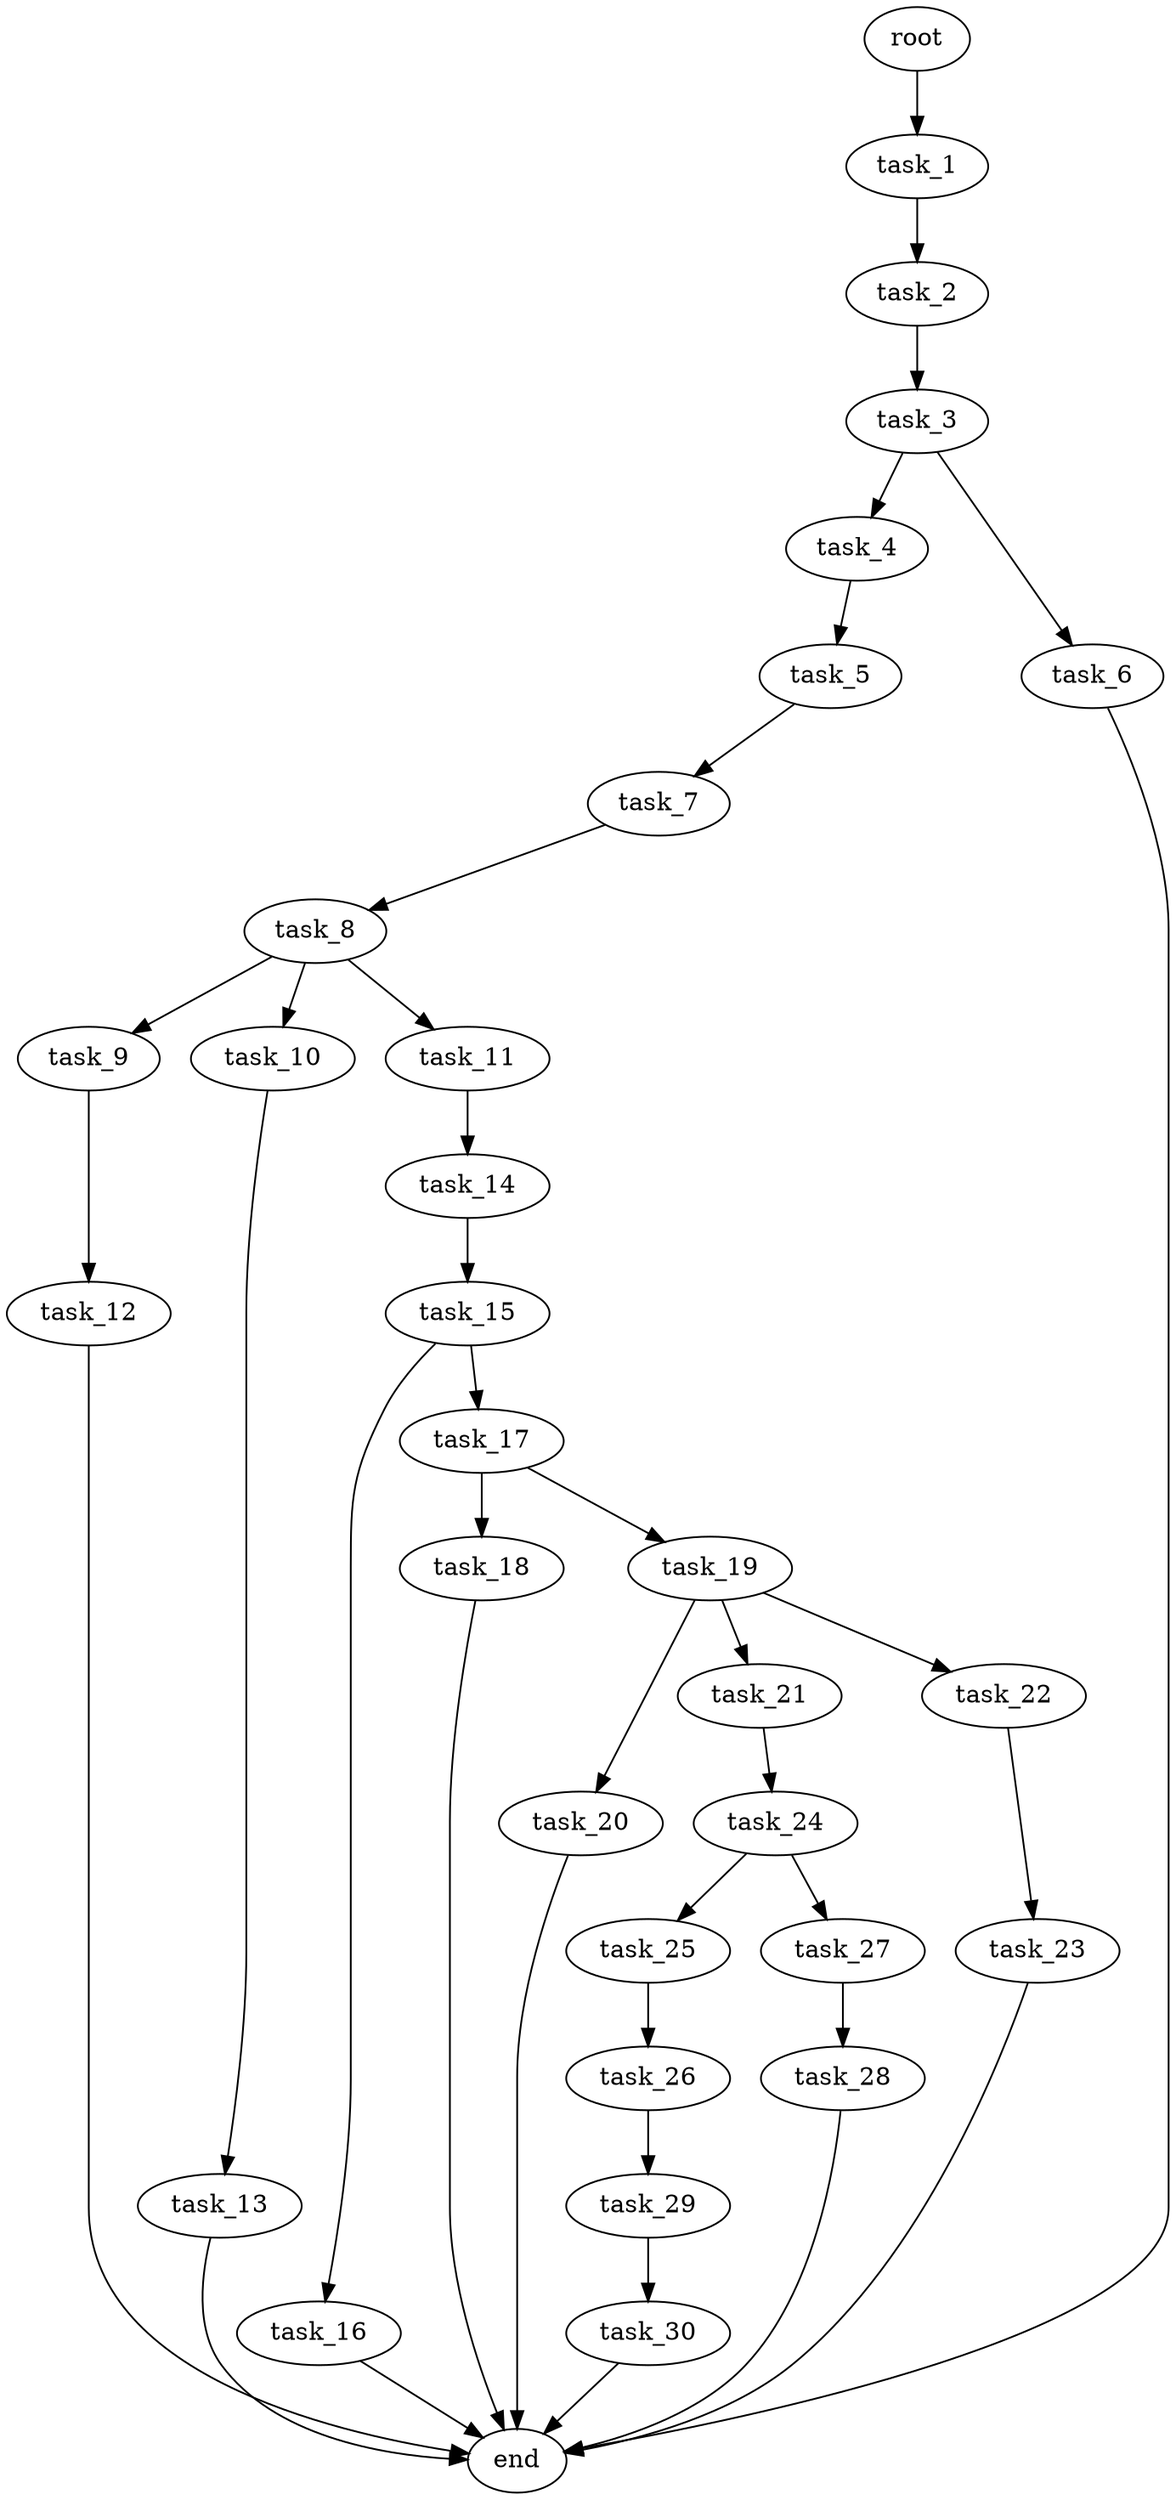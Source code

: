 digraph G {
  root [size="0.000000e+00"];
  task_1 [size="8.570153e+09"];
  task_2 [size="9.171484e+09"];
  task_3 [size="1.290713e+09"];
  task_4 [size="3.667956e+09"];
  task_5 [size="8.448512e+09"];
  task_6 [size="9.520498e+09"];
  task_7 [size="3.737457e+09"];
  task_8 [size="6.822327e+09"];
  task_9 [size="5.059918e+09"];
  task_10 [size="2.629011e+09"];
  task_11 [size="8.755489e+09"];
  task_12 [size="6.825873e+09"];
  task_13 [size="6.206517e+09"];
  task_14 [size="6.439024e+09"];
  task_15 [size="7.410685e+09"];
  task_16 [size="2.448923e+09"];
  task_17 [size="8.212529e+09"];
  task_18 [size="8.042152e+07"];
  task_19 [size="8.530745e+09"];
  task_20 [size="2.907315e+09"];
  task_21 [size="1.582900e+09"];
  task_22 [size="3.993405e+09"];
  task_23 [size="7.307138e+08"];
  task_24 [size="3.882842e+09"];
  task_25 [size="4.623323e+09"];
  task_26 [size="9.359377e+08"];
  task_27 [size="4.659310e+09"];
  task_28 [size="6.425202e+09"];
  task_29 [size="9.001365e+09"];
  task_30 [size="4.649065e+09"];
  end [size="0.000000e+00"];

  root -> task_1 [size="1.000000e-12"];
  task_1 -> task_2 [size="9.171484e+08"];
  task_2 -> task_3 [size="1.290713e+08"];
  task_3 -> task_4 [size="3.667956e+08"];
  task_3 -> task_6 [size="9.520498e+08"];
  task_4 -> task_5 [size="8.448512e+08"];
  task_5 -> task_7 [size="3.737457e+08"];
  task_6 -> end [size="1.000000e-12"];
  task_7 -> task_8 [size="6.822327e+08"];
  task_8 -> task_9 [size="5.059918e+08"];
  task_8 -> task_10 [size="2.629011e+08"];
  task_8 -> task_11 [size="8.755489e+08"];
  task_9 -> task_12 [size="6.825873e+08"];
  task_10 -> task_13 [size="6.206517e+08"];
  task_11 -> task_14 [size="6.439024e+08"];
  task_12 -> end [size="1.000000e-12"];
  task_13 -> end [size="1.000000e-12"];
  task_14 -> task_15 [size="7.410685e+08"];
  task_15 -> task_16 [size="2.448923e+08"];
  task_15 -> task_17 [size="8.212529e+08"];
  task_16 -> end [size="1.000000e-12"];
  task_17 -> task_18 [size="8.042152e+06"];
  task_17 -> task_19 [size="8.530745e+08"];
  task_18 -> end [size="1.000000e-12"];
  task_19 -> task_20 [size="2.907315e+08"];
  task_19 -> task_21 [size="1.582900e+08"];
  task_19 -> task_22 [size="3.993405e+08"];
  task_20 -> end [size="1.000000e-12"];
  task_21 -> task_24 [size="3.882842e+08"];
  task_22 -> task_23 [size="7.307138e+07"];
  task_23 -> end [size="1.000000e-12"];
  task_24 -> task_25 [size="4.623323e+08"];
  task_24 -> task_27 [size="4.659310e+08"];
  task_25 -> task_26 [size="9.359377e+07"];
  task_26 -> task_29 [size="9.001365e+08"];
  task_27 -> task_28 [size="6.425202e+08"];
  task_28 -> end [size="1.000000e-12"];
  task_29 -> task_30 [size="4.649065e+08"];
  task_30 -> end [size="1.000000e-12"];
}
